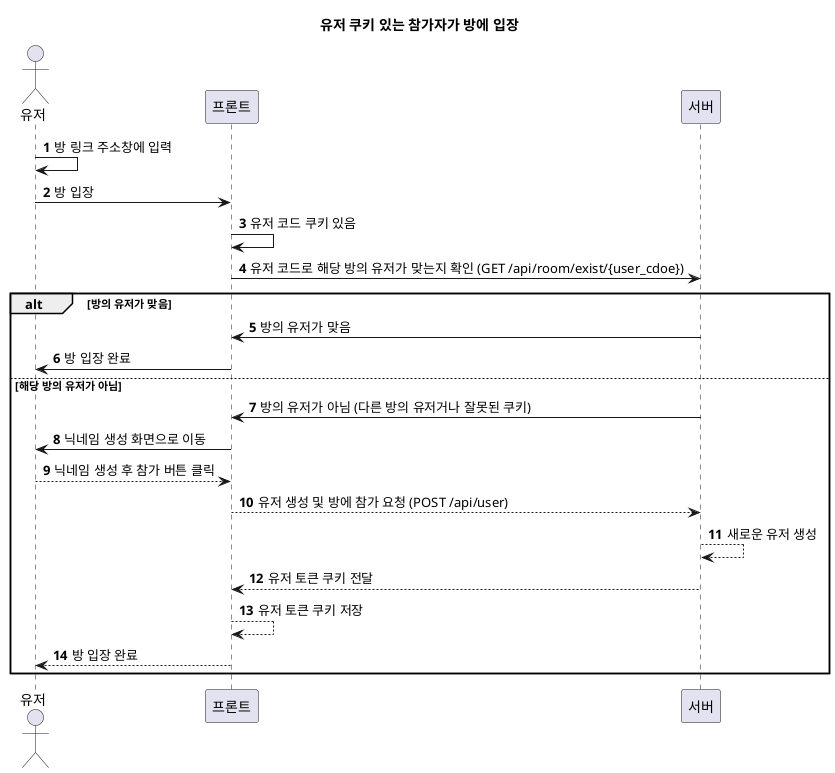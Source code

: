 @startuml
!pragma layout smetana

actor 유저 as user
participant 프론트 as fe
participant 서버 as server

title 유저 쿠키 있는 참가자가 방에 입장

autonumber
user -> user: 방 링크 주소창에 입력
user -> fe: 방 입장
fe -> fe: 유저 코드 쿠키 있음
fe -> server: 유저 코드로 해당 방의 유저가 맞는지 확인 (GET /api/room/exist/{user_cdoe})
alt 방의 유저가 맞음
    server -> fe: 방의 유저가 맞음
    fe -> user: 방 입장 완료
else 해당 방의 유저가 아님
    server -> fe: 방의 유저가 아님 (다른 방의 유저거나 잘못된 쿠키)
    fe -> user: 닉네임 생성 화면으로 이동
    user --> fe: 닉네임 생성 후 참가 버튼 클릭
    fe --> server: 유저 생성 및 방에 참가 요청 (POST /api/user)
    server --> server: 새로운 유저 생성
    server --> fe: 유저 토큰 쿠키 전달
    fe --> fe: 유저 토큰 쿠키 저장
    fe --> user: 방 입장 완료
end

@enduml
